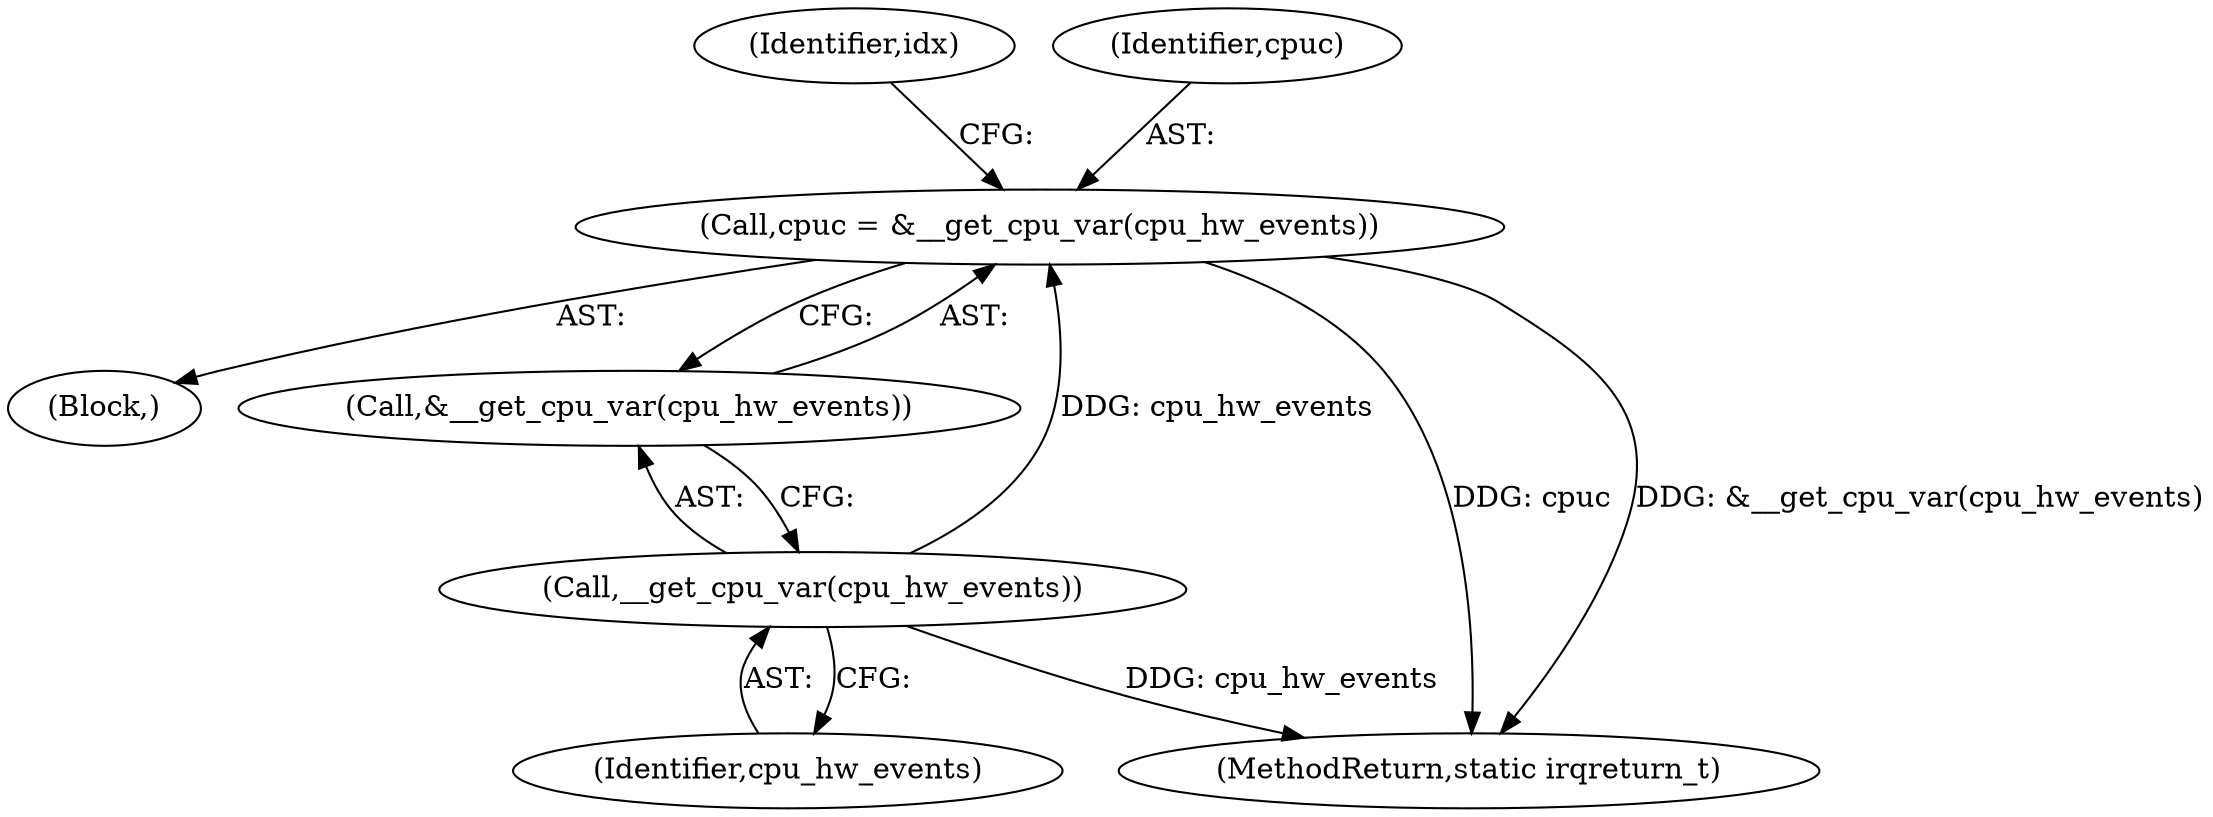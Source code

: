 digraph "0_linux_a8b0ca17b80e92faab46ee7179ba9e99ccb61233_1@pointer" {
"1000130" [label="(Call,cpuc = &__get_cpu_var(cpu_hw_events))"];
"1000133" [label="(Call,__get_cpu_var(cpu_hw_events))"];
"1000108" [label="(Block,)"];
"1000134" [label="(Identifier,cpu_hw_events)"];
"1000132" [label="(Call,&__get_cpu_var(cpu_hw_events))"];
"1000133" [label="(Call,__get_cpu_var(cpu_hw_events))"];
"1000137" [label="(Identifier,idx)"];
"1000209" [label="(MethodReturn,static irqreturn_t)"];
"1000131" [label="(Identifier,cpuc)"];
"1000130" [label="(Call,cpuc = &__get_cpu_var(cpu_hw_events))"];
"1000130" -> "1000108"  [label="AST: "];
"1000130" -> "1000132"  [label="CFG: "];
"1000131" -> "1000130"  [label="AST: "];
"1000132" -> "1000130"  [label="AST: "];
"1000137" -> "1000130"  [label="CFG: "];
"1000130" -> "1000209"  [label="DDG: &__get_cpu_var(cpu_hw_events)"];
"1000130" -> "1000209"  [label="DDG: cpuc"];
"1000133" -> "1000130"  [label="DDG: cpu_hw_events"];
"1000133" -> "1000132"  [label="AST: "];
"1000133" -> "1000134"  [label="CFG: "];
"1000134" -> "1000133"  [label="AST: "];
"1000132" -> "1000133"  [label="CFG: "];
"1000133" -> "1000209"  [label="DDG: cpu_hw_events"];
}

